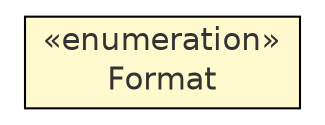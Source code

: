 #!/usr/local/bin/dot
#
# Class diagram 
# Generated by UmlGraph version 4.8 (http://www.spinellis.gr/sw/umlgraph)
#

digraph G {
	edge [fontname="Helvetica",fontsize=10,labelfontname="Helvetica",labelfontsize=10];
	node [fontname="Helvetica",fontsize=10,shape=plaintext];
	rankdir=LR;
	ranksep=1;
	// com.xuggle.xuggler.IAudioSamples.Format
	c10748 [label=<<table border="0" cellborder="1" cellspacing="0" cellpadding="2" port="p" bgcolor="lemonChiffon" href="./IAudioSamples.Format.html">
		<tr><td><table border="0" cellspacing="0" cellpadding="1">
			<tr><td> &laquo;enumeration&raquo; </td></tr>
			<tr><td> Format </td></tr>
		</table></td></tr>
		</table>>, fontname="Helvetica", fontcolor="grey20", fontsize=15.0];
}

